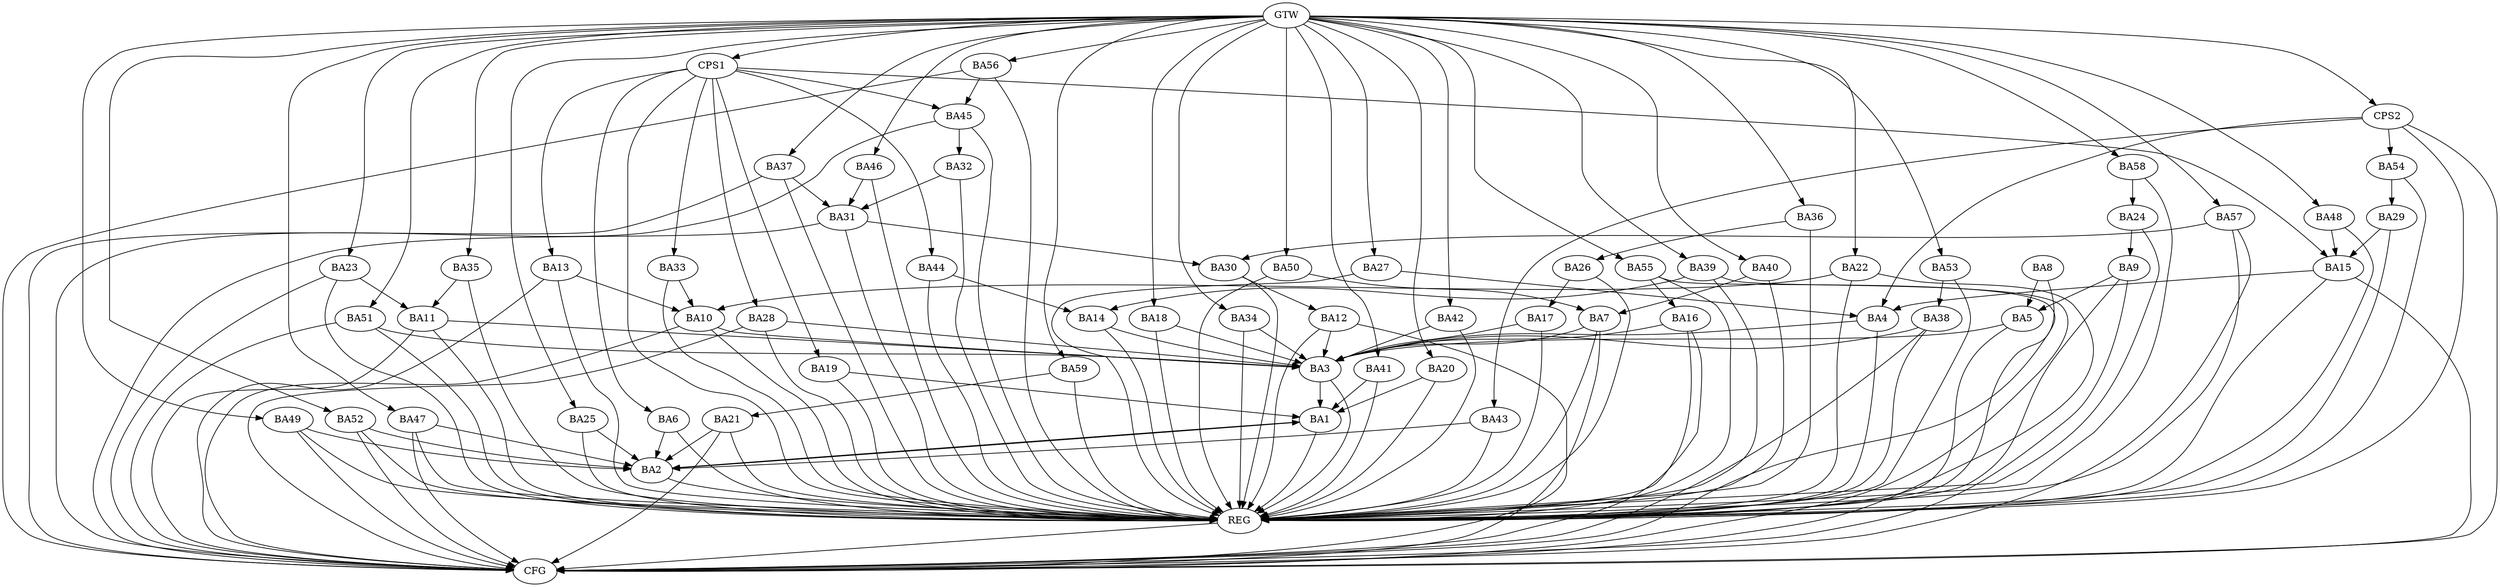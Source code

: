 strict digraph G {
  BA1 [ label="BA1" ];
  BA2 [ label="BA2" ];
  BA3 [ label="BA3" ];
  BA4 [ label="BA4" ];
  BA5 [ label="BA5" ];
  BA6 [ label="BA6" ];
  BA7 [ label="BA7" ];
  BA8 [ label="BA8" ];
  BA9 [ label="BA9" ];
  BA10 [ label="BA10" ];
  BA11 [ label="BA11" ];
  BA12 [ label="BA12" ];
  BA13 [ label="BA13" ];
  BA14 [ label="BA14" ];
  BA15 [ label="BA15" ];
  BA16 [ label="BA16" ];
  BA17 [ label="BA17" ];
  BA18 [ label="BA18" ];
  BA19 [ label="BA19" ];
  BA20 [ label="BA20" ];
  BA21 [ label="BA21" ];
  BA22 [ label="BA22" ];
  BA23 [ label="BA23" ];
  BA24 [ label="BA24" ];
  BA25 [ label="BA25" ];
  BA26 [ label="BA26" ];
  BA27 [ label="BA27" ];
  BA28 [ label="BA28" ];
  BA29 [ label="BA29" ];
  BA30 [ label="BA30" ];
  BA31 [ label="BA31" ];
  BA32 [ label="BA32" ];
  BA33 [ label="BA33" ];
  BA34 [ label="BA34" ];
  BA35 [ label="BA35" ];
  BA36 [ label="BA36" ];
  BA37 [ label="BA37" ];
  BA38 [ label="BA38" ];
  BA39 [ label="BA39" ];
  BA40 [ label="BA40" ];
  BA41 [ label="BA41" ];
  BA42 [ label="BA42" ];
  BA43 [ label="BA43" ];
  BA44 [ label="BA44" ];
  BA45 [ label="BA45" ];
  BA46 [ label="BA46" ];
  BA47 [ label="BA47" ];
  BA48 [ label="BA48" ];
  BA49 [ label="BA49" ];
  BA50 [ label="BA50" ];
  BA51 [ label="BA51" ];
  BA52 [ label="BA52" ];
  BA53 [ label="BA53" ];
  BA54 [ label="BA54" ];
  BA55 [ label="BA55" ];
  BA56 [ label="BA56" ];
  BA57 [ label="BA57" ];
  BA58 [ label="BA58" ];
  BA59 [ label="BA59" ];
  CPS1 [ label="CPS1" ];
  CPS2 [ label="CPS2" ];
  GTW [ label="GTW" ];
  REG [ label="REG" ];
  CFG [ label="CFG" ];
  BA1 -> BA2;
  BA2 -> BA1;
  BA3 -> BA1;
  BA4 -> BA3;
  BA5 -> BA3;
  BA6 -> BA2;
  BA7 -> BA3;
  BA8 -> BA5;
  BA9 -> BA5;
  BA10 -> BA3;
  BA13 -> BA10;
  BA14 -> BA3;
  BA15 -> BA4;
  BA16 -> BA3;
  BA17 -> BA3;
  BA19 -> BA1;
  BA20 -> BA1;
  BA21 -> BA2;
  BA22 -> BA10;
  BA23 -> BA11;
  BA24 -> BA9;
  BA25 -> BA2;
  BA26 -> BA17;
  BA27 -> BA4;
  BA29 -> BA15;
  BA30 -> BA12;
  BA31 -> BA30;
  BA32 -> BA31;
  BA33 -> BA10;
  BA34 -> BA3;
  BA35 -> BA11;
  BA36 -> BA26;
  BA37 -> BA31;
  BA39 -> BA14;
  BA40 -> BA7;
  BA41 -> BA1;
  BA42 -> BA3;
  BA43 -> BA2;
  BA44 -> BA14;
  BA45 -> BA32;
  BA46 -> BA31;
  BA47 -> BA2;
  BA48 -> BA15;
  BA49 -> BA2;
  BA50 -> BA7;
  BA52 -> BA2;
  BA53 -> BA38;
  BA54 -> BA29;
  BA55 -> BA16;
  BA56 -> BA45;
  BA57 -> BA30;
  BA58 -> BA24;
  BA59 -> BA21;
  CPS1 -> BA44;
  CPS1 -> BA13;
  CPS1 -> BA45;
  CPS1 -> BA33;
  CPS1 -> BA19;
  CPS1 -> BA28;
  CPS1 -> BA6;
  CPS1 -> BA15;
  CPS2 -> BA54;
  CPS2 -> BA43;
  CPS2 -> BA4;
  GTW -> BA18;
  GTW -> BA20;
  GTW -> BA22;
  GTW -> BA23;
  GTW -> BA25;
  GTW -> BA27;
  GTW -> BA34;
  GTW -> BA35;
  GTW -> BA36;
  GTW -> BA37;
  GTW -> BA39;
  GTW -> BA40;
  GTW -> BA41;
  GTW -> BA42;
  GTW -> BA46;
  GTW -> BA47;
  GTW -> BA48;
  GTW -> BA49;
  GTW -> BA50;
  GTW -> BA51;
  GTW -> BA52;
  GTW -> BA53;
  GTW -> BA55;
  GTW -> BA56;
  GTW -> BA57;
  GTW -> BA58;
  GTW -> BA59;
  GTW -> CPS1;
  GTW -> CPS2;
  BA1 -> REG;
  BA2 -> REG;
  BA3 -> REG;
  BA4 -> REG;
  BA5 -> REG;
  BA6 -> REG;
  BA7 -> REG;
  BA8 -> REG;
  BA9 -> REG;
  BA10 -> REG;
  BA11 -> REG;
  BA12 -> REG;
  BA13 -> REG;
  BA14 -> REG;
  BA15 -> REG;
  BA16 -> REG;
  BA17 -> REG;
  BA18 -> REG;
  BA19 -> REG;
  BA20 -> REG;
  BA21 -> REG;
  BA22 -> REG;
  BA23 -> REG;
  BA24 -> REG;
  BA25 -> REG;
  BA26 -> REG;
  BA27 -> REG;
  BA28 -> REG;
  BA29 -> REG;
  BA30 -> REG;
  BA31 -> REG;
  BA32 -> REG;
  BA33 -> REG;
  BA34 -> REG;
  BA35 -> REG;
  BA36 -> REG;
  BA37 -> REG;
  BA38 -> REG;
  BA39 -> REG;
  BA40 -> REG;
  BA41 -> REG;
  BA42 -> REG;
  BA43 -> REG;
  BA44 -> REG;
  BA45 -> REG;
  BA46 -> REG;
  BA47 -> REG;
  BA48 -> REG;
  BA49 -> REG;
  BA50 -> REG;
  BA51 -> REG;
  BA52 -> REG;
  BA53 -> REG;
  BA54 -> REG;
  BA55 -> REG;
  BA56 -> REG;
  BA57 -> REG;
  BA58 -> REG;
  BA59 -> REG;
  CPS1 -> REG;
  CPS2 -> REG;
  BA47 -> CFG;
  BA23 -> CFG;
  BA11 -> CFG;
  BA52 -> CFG;
  BA9 -> CFG;
  BA16 -> CFG;
  BA57 -> CFG;
  BA55 -> CFG;
  BA7 -> CFG;
  BA37 -> CFG;
  BA51 -> CFG;
  CPS2 -> CFG;
  BA21 -> CFG;
  BA45 -> CFG;
  BA15 -> CFG;
  BA38 -> CFG;
  BA31 -> CFG;
  BA13 -> CFG;
  BA56 -> CFG;
  BA12 -> CFG;
  BA22 -> CFG;
  BA39 -> CFG;
  BA10 -> CFG;
  BA49 -> CFG;
  BA28 -> CFG;
  REG -> CFG;
  BA18 -> BA3;
  BA28 -> BA3;
  BA11 -> BA3;
  BA12 -> BA3;
  BA38 -> BA3;
  BA51 -> BA3;
}
